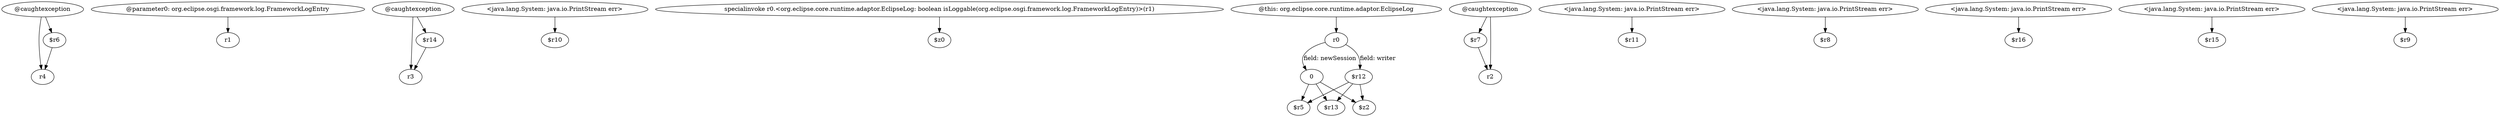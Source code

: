 digraph g {
0[label="@caughtexception"]
1[label="r4"]
0->1[label=""]
2[label="@parameter0: org.eclipse.osgi.framework.log.FrameworkLogEntry"]
3[label="r1"]
2->3[label=""]
4[label="@caughtexception"]
5[label="r3"]
4->5[label=""]
6[label="<java.lang.System: java.io.PrintStream err>"]
7[label="$r10"]
6->7[label=""]
8[label="specialinvoke r0.<org.eclipse.core.runtime.adaptor.EclipseLog: boolean isLoggable(org.eclipse.osgi.framework.log.FrameworkLogEntry)>(r1)"]
9[label="$z0"]
8->9[label=""]
10[label="$r12"]
11[label="$r5"]
10->11[label=""]
12[label="$z2"]
10->12[label=""]
13[label="r0"]
13->10[label="field: writer"]
14[label="@caughtexception"]
15[label="$r7"]
14->15[label=""]
16[label="0"]
16->12[label=""]
17[label="<java.lang.System: java.io.PrintStream err>"]
18[label="$r11"]
17->18[label=""]
19[label="@this: org.eclipse.core.runtime.adaptor.EclipseLog"]
19->13[label=""]
20[label="<java.lang.System: java.io.PrintStream err>"]
21[label="$r8"]
20->21[label=""]
22[label="$r13"]
16->22[label=""]
23[label="$r14"]
4->23[label=""]
24[label="<java.lang.System: java.io.PrintStream err>"]
25[label="$r16"]
24->25[label=""]
10->22[label=""]
13->16[label="field: newSession"]
26[label="$r6"]
0->26[label=""]
26->1[label=""]
23->5[label=""]
27[label="<java.lang.System: java.io.PrintStream err>"]
28[label="$r15"]
27->28[label=""]
16->11[label=""]
29[label="<java.lang.System: java.io.PrintStream err>"]
30[label="$r9"]
29->30[label=""]
31[label="r2"]
14->31[label=""]
15->31[label=""]
}